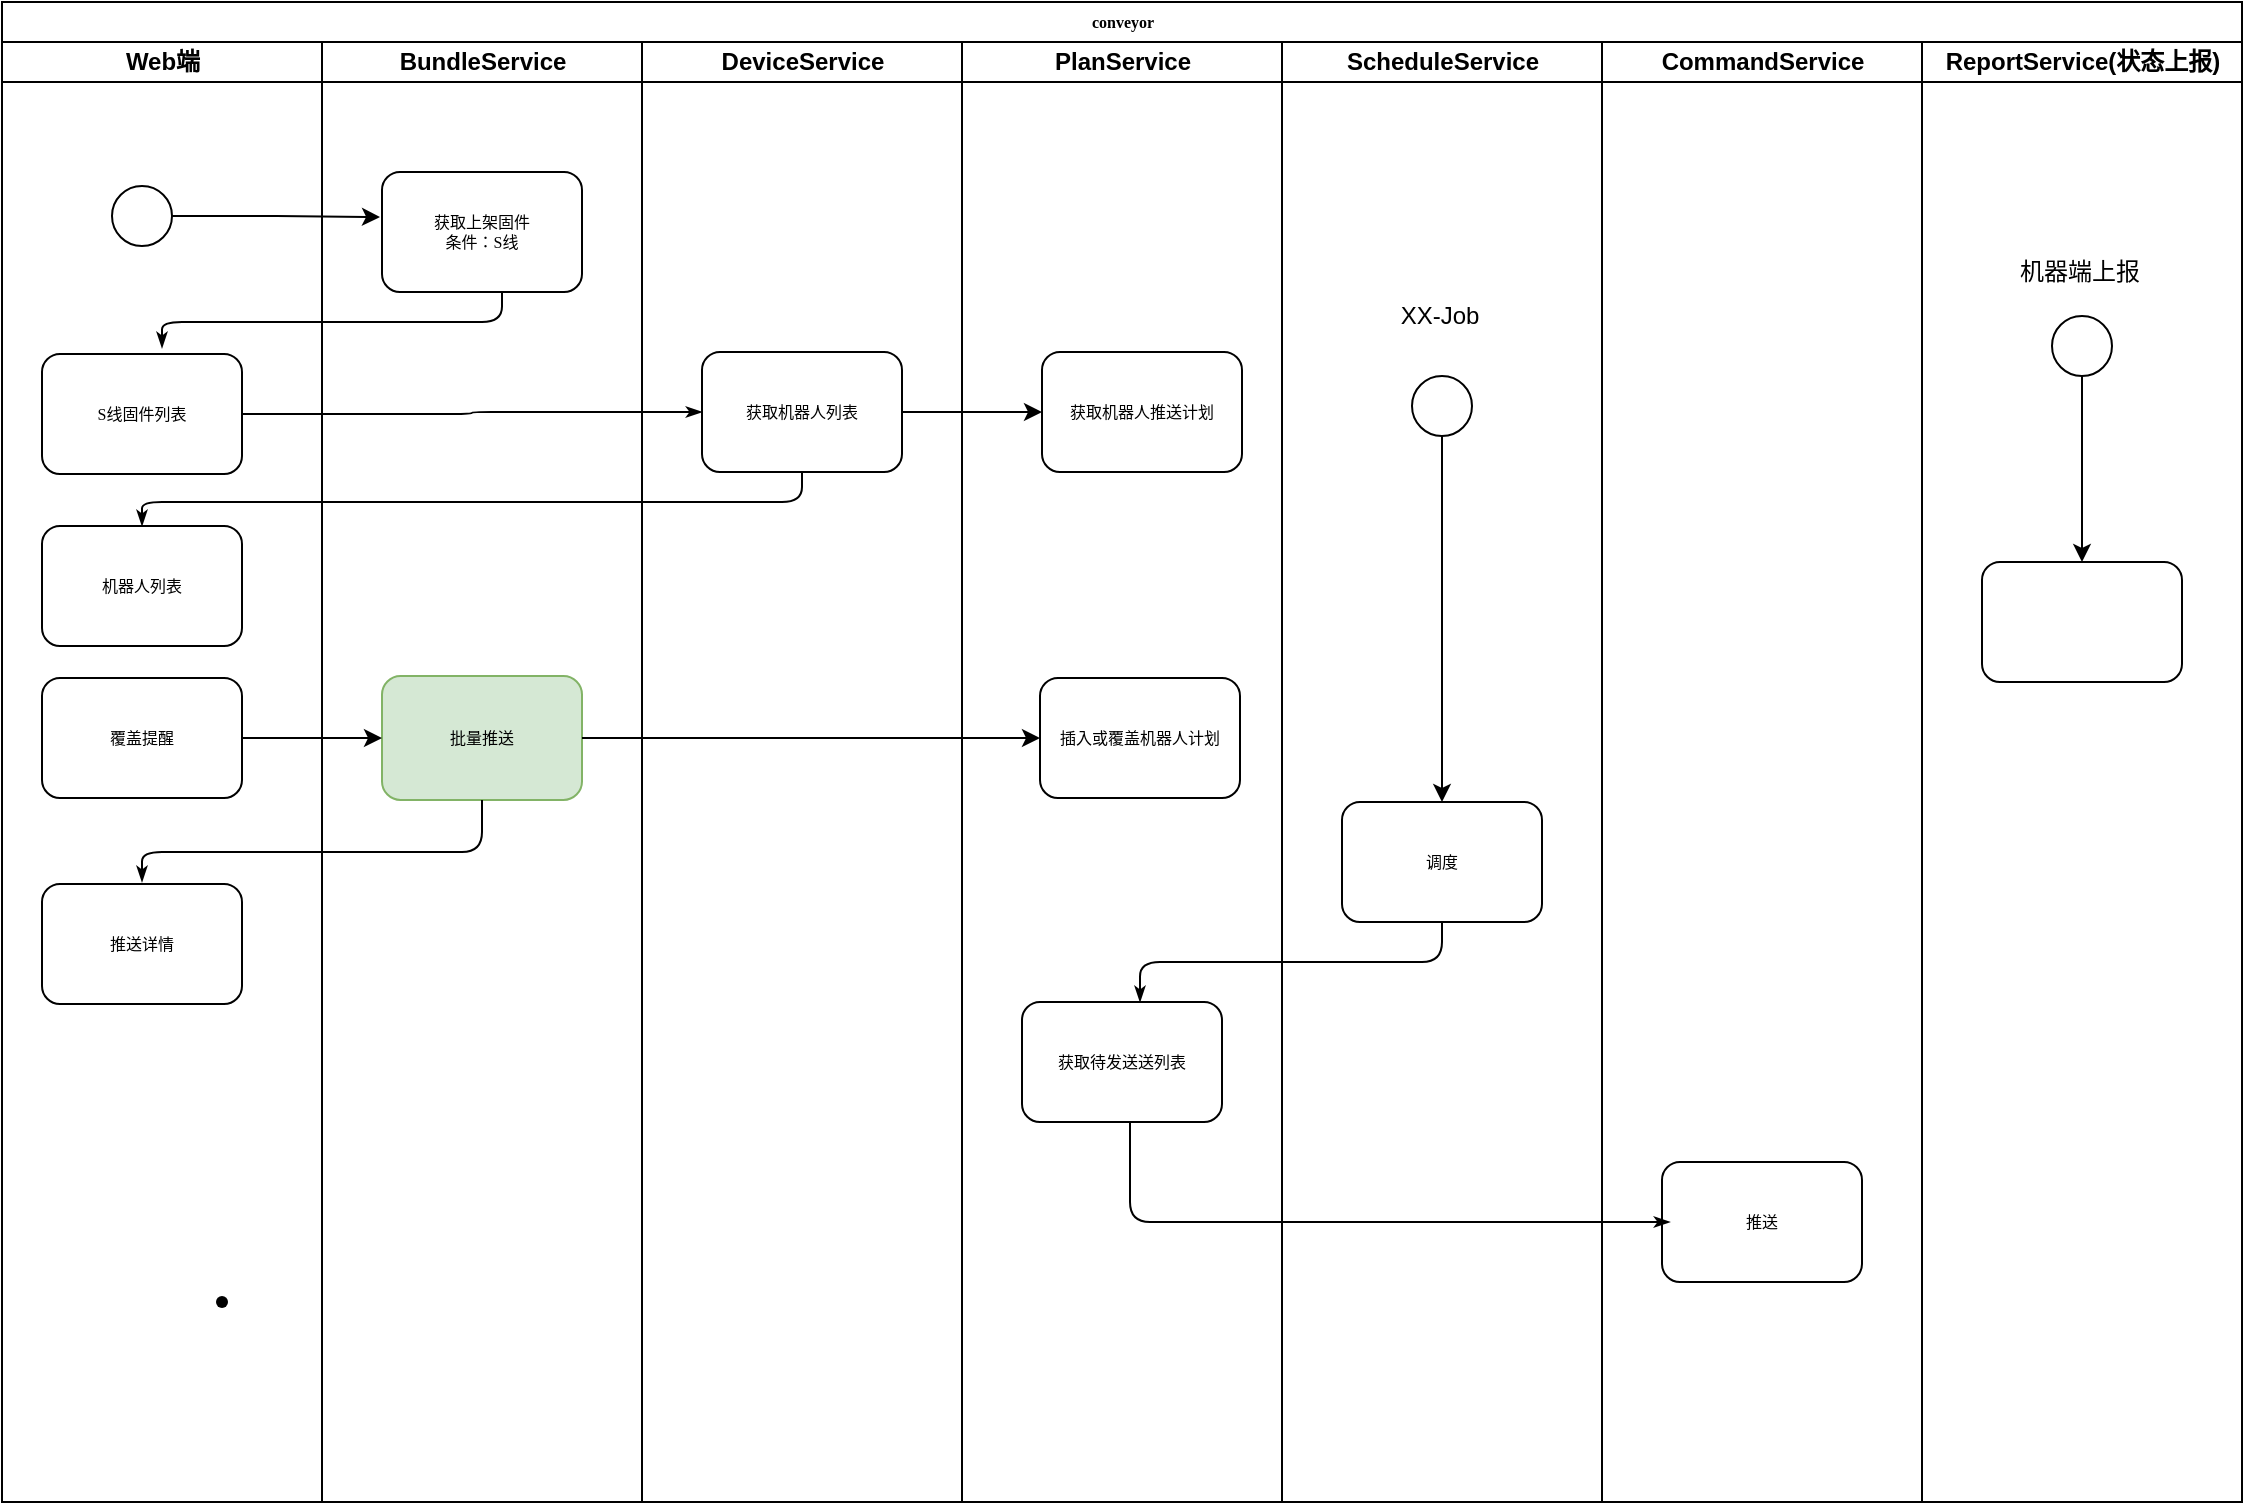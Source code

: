 <mxfile version="21.0.6" type="github">
  <diagram name="Page-1" id="74e2e168-ea6b-b213-b513-2b3c1d86103e">
    <mxGraphModel dx="1306" dy="758" grid="1" gridSize="10" guides="1" tooltips="1" connect="1" arrows="1" fold="1" page="1" pageScale="1" pageWidth="1100" pageHeight="850" background="none" math="0" shadow="0">
      <root>
        <mxCell id="0" />
        <mxCell id="1" parent="0" />
        <mxCell id="77e6c97f196da883-1" value="conveyor" style="swimlane;html=1;childLayout=stackLayout;startSize=20;rounded=0;shadow=0;labelBackgroundColor=none;strokeWidth=1;fontFamily=Verdana;fontSize=8;align=center;" parent="1" vertex="1">
          <mxGeometry x="100" y="40" width="1120" height="750" as="geometry" />
        </mxCell>
        <mxCell id="77e6c97f196da883-2" value="Web端" style="swimlane;html=1;startSize=20;" parent="77e6c97f196da883-1" vertex="1">
          <mxGeometry y="20" width="160" height="730" as="geometry" />
        </mxCell>
        <mxCell id="77e6c97f196da883-8" value="S线固件列表" style="rounded=1;whiteSpace=wrap;html=1;shadow=0;labelBackgroundColor=none;strokeWidth=1;fontFamily=Verdana;fontSize=8;align=center;" parent="77e6c97f196da883-2" vertex="1">
          <mxGeometry x="20" y="156" width="100" height="60" as="geometry" />
        </mxCell>
        <mxCell id="77e6c97f196da883-9" value="机器人列表" style="rounded=1;whiteSpace=wrap;html=1;shadow=0;labelBackgroundColor=none;strokeWidth=1;fontFamily=Verdana;fontSize=8;align=center;" parent="77e6c97f196da883-2" vertex="1">
          <mxGeometry x="20" y="242" width="100" height="60" as="geometry" />
        </mxCell>
        <mxCell id="7MGpFhklHUQM4tAABGyC-4" value="推送详情" style="rounded=1;whiteSpace=wrap;html=1;shadow=0;labelBackgroundColor=none;strokeWidth=1;fontFamily=Verdana;fontSize=8;align=center;" parent="77e6c97f196da883-2" vertex="1">
          <mxGeometry x="20" y="421" width="100" height="60" as="geometry" />
        </mxCell>
        <mxCell id="7MGpFhklHUQM4tAABGyC-7" value="覆盖提醒" style="rounded=1;whiteSpace=wrap;html=1;shadow=0;labelBackgroundColor=none;strokeWidth=1;fontFamily=Verdana;fontSize=8;align=center;" parent="77e6c97f196da883-2" vertex="1">
          <mxGeometry x="20" y="318" width="100" height="60" as="geometry" />
        </mxCell>
        <mxCell id="7MGpFhklHUQM4tAABGyC-13" value="" style="ellipse;whiteSpace=wrap;html=1;aspect=fixed;" parent="77e6c97f196da883-2" vertex="1">
          <mxGeometry x="55" y="72" width="30" height="30" as="geometry" />
        </mxCell>
        <mxCell id="77e6c97f196da883-28" style="edgeStyle=orthogonalEdgeStyle;rounded=1;html=1;labelBackgroundColor=none;startArrow=none;startFill=0;startSize=5;endArrow=classicThin;endFill=1;endSize=5;jettySize=auto;orthogonalLoop=1;strokeWidth=1;fontFamily=Verdana;fontSize=8;exitX=1;exitY=0.5;exitDx=0;exitDy=0;" parent="77e6c97f196da883-1" source="77e6c97f196da883-8" target="77e6c97f196da883-12" edge="1">
          <mxGeometry relative="1" as="geometry" />
        </mxCell>
        <mxCell id="77e6c97f196da883-3" value="BundleService" style="swimlane;html=1;startSize=20;" parent="77e6c97f196da883-1" vertex="1">
          <mxGeometry x="160" y="20" width="160" height="730" as="geometry" />
        </mxCell>
        <mxCell id="77e6c97f196da883-11" value="获取上架固件&lt;br&gt;条件：S线" style="rounded=1;whiteSpace=wrap;html=1;shadow=0;labelBackgroundColor=none;strokeWidth=1;fontFamily=Verdana;fontSize=8;align=center;" parent="77e6c97f196da883-3" vertex="1">
          <mxGeometry x="30" y="65" width="100" height="60" as="geometry" />
        </mxCell>
        <mxCell id="7MGpFhklHUQM4tAABGyC-8" value="批量推送" style="rounded=1;whiteSpace=wrap;html=1;shadow=0;labelBackgroundColor=none;strokeWidth=1;fontFamily=Verdana;fontSize=8;align=center;fillColor=#d5e8d4;strokeColor=#82b366;" parent="77e6c97f196da883-3" vertex="1">
          <mxGeometry x="30" y="317" width="100" height="62" as="geometry" />
        </mxCell>
        <mxCell id="7MGpFhklHUQM4tAABGyC-17" style="edgeStyle=orthogonalEdgeStyle;rounded=1;html=1;labelBackgroundColor=none;startArrow=none;startFill=0;startSize=5;endArrow=classicThin;endFill=1;endSize=5;jettySize=auto;orthogonalLoop=1;strokeWidth=1;fontFamily=Verdana;fontSize=8;exitX=0.5;exitY=1;exitDx=0;exitDy=0;" parent="77e6c97f196da883-3" source="7MGpFhklHUQM4tAABGyC-8" edge="1">
          <mxGeometry relative="1" as="geometry">
            <Array as="points">
              <mxPoint x="80" y="405" />
              <mxPoint x="-90" y="405" />
            </Array>
            <mxPoint x="80" y="390" as="sourcePoint" />
            <mxPoint x="-90" y="420" as="targetPoint" />
          </mxGeometry>
        </mxCell>
        <mxCell id="77e6c97f196da883-4" value="DeviceService" style="swimlane;html=1;startSize=20;" parent="77e6c97f196da883-1" vertex="1">
          <mxGeometry x="320" y="20" width="160" height="730" as="geometry" />
        </mxCell>
        <mxCell id="77e6c97f196da883-12" value="获取机器人列表" style="rounded=1;whiteSpace=wrap;html=1;shadow=0;labelBackgroundColor=none;strokeWidth=1;fontFamily=Verdana;fontSize=8;align=center;" parent="77e6c97f196da883-4" vertex="1">
          <mxGeometry x="30" y="155" width="100" height="60" as="geometry" />
        </mxCell>
        <mxCell id="77e6c97f196da883-5" value="PlanService" style="swimlane;html=1;startSize=20;" parent="77e6c97f196da883-1" vertex="1">
          <mxGeometry x="480" y="20" width="160" height="730" as="geometry" />
        </mxCell>
        <mxCell id="77e6c97f196da883-17" value="插入或覆盖机器人计划" style="rounded=1;whiteSpace=wrap;html=1;shadow=0;labelBackgroundColor=none;strokeWidth=1;fontFamily=Verdana;fontSize=8;align=center;" parent="77e6c97f196da883-5" vertex="1">
          <mxGeometry x="39" y="318" width="100" height="60" as="geometry" />
        </mxCell>
        <mxCell id="7MGpFhklHUQM4tAABGyC-5" value="获取机器人推送计划" style="rounded=1;whiteSpace=wrap;html=1;shadow=0;labelBackgroundColor=none;strokeWidth=1;fontFamily=Verdana;fontSize=8;align=center;" parent="77e6c97f196da883-5" vertex="1">
          <mxGeometry x="40" y="155" width="100" height="60" as="geometry" />
        </mxCell>
        <mxCell id="nBp-G0NMwEF3drwVSgEv-9" value="获取待发送送列表" style="rounded=1;whiteSpace=wrap;html=1;shadow=0;labelBackgroundColor=none;strokeWidth=1;fontFamily=Verdana;fontSize=8;align=center;" vertex="1" parent="77e6c97f196da883-5">
          <mxGeometry x="30" y="480" width="100" height="60" as="geometry" />
        </mxCell>
        <mxCell id="77e6c97f196da883-6" value="ScheduleService" style="swimlane;html=1;startSize=20;" parent="77e6c97f196da883-1" vertex="1">
          <mxGeometry x="640" y="20" width="160" height="730" as="geometry" />
        </mxCell>
        <mxCell id="77e6c97f196da883-18" value="调度" style="rounded=1;whiteSpace=wrap;html=1;shadow=0;labelBackgroundColor=none;strokeWidth=1;fontFamily=Verdana;fontSize=8;align=center;" parent="77e6c97f196da883-6" vertex="1">
          <mxGeometry x="30" y="380" width="100" height="60" as="geometry" />
        </mxCell>
        <mxCell id="nBp-G0NMwEF3drwVSgEv-12" style="edgeStyle=orthogonalEdgeStyle;rounded=0;orthogonalLoop=1;jettySize=auto;html=1;entryX=0.5;entryY=0;entryDx=0;entryDy=0;" edge="1" parent="77e6c97f196da883-6" source="nBp-G0NMwEF3drwVSgEv-4" target="77e6c97f196da883-18">
          <mxGeometry relative="1" as="geometry" />
        </mxCell>
        <mxCell id="nBp-G0NMwEF3drwVSgEv-4" value="" style="ellipse;whiteSpace=wrap;html=1;aspect=fixed;" vertex="1" parent="77e6c97f196da883-6">
          <mxGeometry x="65" y="167" width="30" height="30" as="geometry" />
        </mxCell>
        <mxCell id="nBp-G0NMwEF3drwVSgEv-5" value="XX-Job" style="text;strokeColor=none;align=center;fillColor=none;html=1;verticalAlign=middle;whiteSpace=wrap;rounded=0;" vertex="1" parent="77e6c97f196da883-6">
          <mxGeometry x="49" y="122" width="60" height="30" as="geometry" />
        </mxCell>
        <mxCell id="7MGpFhklHUQM4tAABGyC-6" style="edgeStyle=orthogonalEdgeStyle;rounded=0;orthogonalLoop=1;jettySize=auto;html=1;" parent="77e6c97f196da883-1" source="77e6c97f196da883-12" target="7MGpFhklHUQM4tAABGyC-5" edge="1">
          <mxGeometry relative="1" as="geometry" />
        </mxCell>
        <mxCell id="7MGpFhklHUQM4tAABGyC-9" style="edgeStyle=orthogonalEdgeStyle;rounded=0;orthogonalLoop=1;jettySize=auto;html=1;entryX=0;entryY=0.5;entryDx=0;entryDy=0;exitX=1;exitY=0.5;exitDx=0;exitDy=0;" parent="77e6c97f196da883-1" source="7MGpFhklHUQM4tAABGyC-7" target="7MGpFhklHUQM4tAABGyC-8" edge="1">
          <mxGeometry relative="1" as="geometry" />
        </mxCell>
        <mxCell id="7MGpFhklHUQM4tAABGyC-14" style="edgeStyle=orthogonalEdgeStyle;rounded=0;orthogonalLoop=1;jettySize=auto;html=1;entryX=-0.01;entryY=0.375;entryDx=0;entryDy=0;entryPerimeter=0;" parent="77e6c97f196da883-1" source="7MGpFhklHUQM4tAABGyC-13" target="77e6c97f196da883-11" edge="1">
          <mxGeometry relative="1" as="geometry" />
        </mxCell>
        <mxCell id="7MGpFhklHUQM4tAABGyC-16" style="edgeStyle=orthogonalEdgeStyle;rounded=1;html=1;labelBackgroundColor=none;startArrow=none;startFill=0;startSize=5;endArrow=classicThin;endFill=1;endSize=5;jettySize=auto;orthogonalLoop=1;strokeWidth=1;fontFamily=Verdana;fontSize=8;exitX=0.6;exitY=0.992;exitDx=0;exitDy=0;entryX=0.6;entryY=-0.05;entryDx=0;entryDy=0;exitPerimeter=0;entryPerimeter=0;" parent="77e6c97f196da883-1" source="77e6c97f196da883-11" target="77e6c97f196da883-8" edge="1">
          <mxGeometry relative="1" as="geometry">
            <Array as="points">
              <mxPoint x="250" y="160" />
            </Array>
            <mxPoint x="250" y="330" as="sourcePoint" />
            <mxPoint x="80" y="451" as="targetPoint" />
          </mxGeometry>
        </mxCell>
        <mxCell id="7MGpFhklHUQM4tAABGyC-18" style="edgeStyle=orthogonalEdgeStyle;rounded=1;html=1;labelBackgroundColor=none;startArrow=none;startFill=0;startSize=5;endArrow=classicThin;endFill=1;endSize=5;jettySize=auto;orthogonalLoop=1;strokeWidth=1;fontFamily=Verdana;fontSize=8;exitX=0.5;exitY=1;exitDx=0;exitDy=0;entryX=0.5;entryY=0;entryDx=0;entryDy=0;" parent="77e6c97f196da883-1" source="77e6c97f196da883-12" target="77e6c97f196da883-9" edge="1">
          <mxGeometry relative="1" as="geometry">
            <Array as="points">
              <mxPoint x="400" y="250" />
              <mxPoint x="70" y="250" />
            </Array>
            <mxPoint x="695" y="320" as="sourcePoint" />
            <mxPoint x="105" y="290" as="targetPoint" />
          </mxGeometry>
        </mxCell>
        <mxCell id="7MGpFhklHUQM4tAABGyC-19" style="edgeStyle=orthogonalEdgeStyle;rounded=0;orthogonalLoop=1;jettySize=auto;html=1;" parent="77e6c97f196da883-1" source="7MGpFhklHUQM4tAABGyC-8" target="77e6c97f196da883-17" edge="1">
          <mxGeometry relative="1" as="geometry" />
        </mxCell>
        <mxCell id="77e6c97f196da883-7" value="CommandService" style="swimlane;html=1;startSize=20;" parent="77e6c97f196da883-1" vertex="1">
          <mxGeometry x="800" y="20" width="160" height="730" as="geometry" />
        </mxCell>
        <mxCell id="7MGpFhklHUQM4tAABGyC-12" value="推送" style="rounded=1;whiteSpace=wrap;html=1;shadow=0;labelBackgroundColor=none;strokeWidth=1;fontFamily=Verdana;fontSize=8;align=center;" parent="77e6c97f196da883-7" vertex="1">
          <mxGeometry x="30" y="560" width="100" height="60" as="geometry" />
        </mxCell>
        <mxCell id="77e6c97f196da883-37" style="edgeStyle=orthogonalEdgeStyle;rounded=1;html=1;labelBackgroundColor=none;startArrow=none;startFill=0;startSize=5;endArrow=classicThin;endFill=1;endSize=5;jettySize=auto;orthogonalLoop=1;strokeWidth=1;fontFamily=Verdana;fontSize=8" parent="77e6c97f196da883-1" source="77e6c97f196da883-18" target="nBp-G0NMwEF3drwVSgEv-9" edge="1">
          <mxGeometry relative="1" as="geometry">
            <mxPoint x="720" y="270" as="targetPoint" />
            <Array as="points">
              <mxPoint x="720" y="480" />
              <mxPoint x="569" y="480" />
            </Array>
          </mxGeometry>
        </mxCell>
        <mxCell id="nBp-G0NMwEF3drwVSgEv-10" style="edgeStyle=orthogonalEdgeStyle;rounded=1;html=1;labelBackgroundColor=none;startArrow=none;startFill=0;startSize=5;endArrow=classicThin;endFill=1;endSize=5;jettySize=auto;orthogonalLoop=1;strokeWidth=1;fontFamily=Verdana;fontSize=8;exitX=0.5;exitY=1;exitDx=0;exitDy=0;" edge="1" parent="77e6c97f196da883-1">
          <mxGeometry relative="1" as="geometry">
            <mxPoint x="564" y="560" as="sourcePoint" />
            <mxPoint x="834" y="610" as="targetPoint" />
            <Array as="points">
              <mxPoint x="564" y="610" />
            </Array>
          </mxGeometry>
        </mxCell>
        <mxCell id="7MGpFhklHUQM4tAABGyC-20" value="" style="shape=waypoint;sketch=0;size=6;pointerEvents=1;points=[];fillColor=none;resizable=0;rotatable=0;perimeter=centerPerimeter;snapToPoint=1;" parent="1" vertex="1">
          <mxGeometry x="200" y="680" width="20" height="20" as="geometry" />
        </mxCell>
        <mxCell id="nBp-G0NMwEF3drwVSgEv-6" value="ReportService(状态上报)" style="swimlane;html=1;startSize=20;" vertex="1" parent="1">
          <mxGeometry x="1060" y="60" width="160" height="730" as="geometry" />
        </mxCell>
        <mxCell id="nBp-G0NMwEF3drwVSgEv-8" value="" style="rounded=1;whiteSpace=wrap;html=1;shadow=0;labelBackgroundColor=none;strokeWidth=1;fontFamily=Verdana;fontSize=8;align=center;" vertex="1" parent="nBp-G0NMwEF3drwVSgEv-6">
          <mxGeometry x="30" y="260" width="100" height="60" as="geometry" />
        </mxCell>
        <mxCell id="nBp-G0NMwEF3drwVSgEv-14" style="edgeStyle=orthogonalEdgeStyle;rounded=0;orthogonalLoop=1;jettySize=auto;html=1;" edge="1" parent="nBp-G0NMwEF3drwVSgEv-6" source="nBp-G0NMwEF3drwVSgEv-11" target="nBp-G0NMwEF3drwVSgEv-8">
          <mxGeometry relative="1" as="geometry" />
        </mxCell>
        <mxCell id="nBp-G0NMwEF3drwVSgEv-11" value="" style="ellipse;whiteSpace=wrap;html=1;aspect=fixed;" vertex="1" parent="nBp-G0NMwEF3drwVSgEv-6">
          <mxGeometry x="65" y="137" width="30" height="30" as="geometry" />
        </mxCell>
        <mxCell id="nBp-G0NMwEF3drwVSgEv-13" value="机器端上报" style="text;strokeColor=none;align=center;fillColor=none;html=1;verticalAlign=middle;whiteSpace=wrap;rounded=0;" vertex="1" parent="nBp-G0NMwEF3drwVSgEv-6">
          <mxGeometry x="44" y="100" width="70" height="30" as="geometry" />
        </mxCell>
      </root>
    </mxGraphModel>
  </diagram>
</mxfile>
